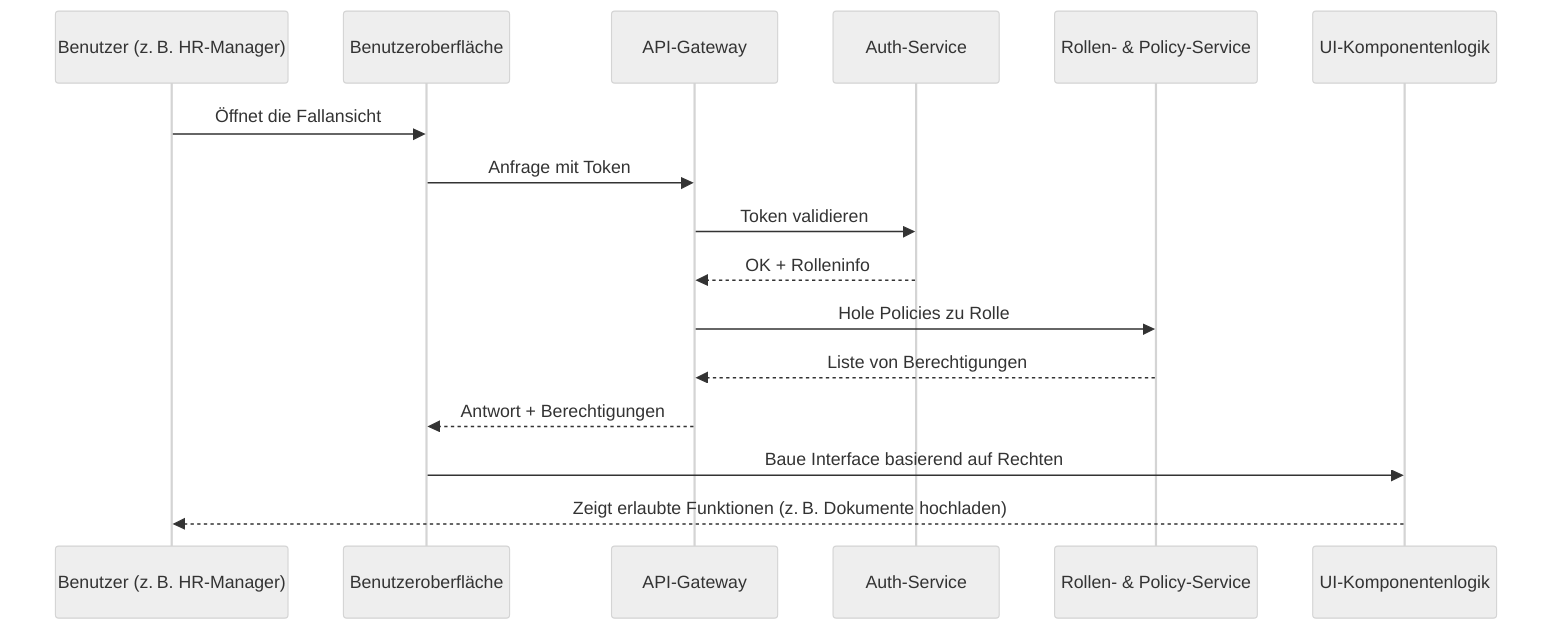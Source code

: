---
config:
  theme: neutral
  look: handDrawn
---
sequenceDiagram
  participant User as Benutzer (z. B. HR-Manager)
  participant UI as Benutzeroberfläche
  participant Gateway as API-Gateway
  participant Auth as Auth-Service
  participant RoleSvc as Rollen- & Policy-Service
  participant UIEngine as UI-Komponentenlogik
  User->>UI: Öffnet die Fallansicht
  UI->>Gateway: Anfrage mit Token
  Gateway->>Auth: Token validieren
  Auth-->>Gateway: OK + Rolleninfo
  Gateway->>RoleSvc: Hole Policies zu Rolle
  RoleSvc-->>Gateway: Liste von Berechtigungen
  Gateway-->>UI: Antwort + Berechtigungen
  UI->>UIEngine: Baue Interface basierend auf Rechten
  UIEngine-->>User: Zeigt erlaubte Funktionen (z. B. Dokumente hochladen)